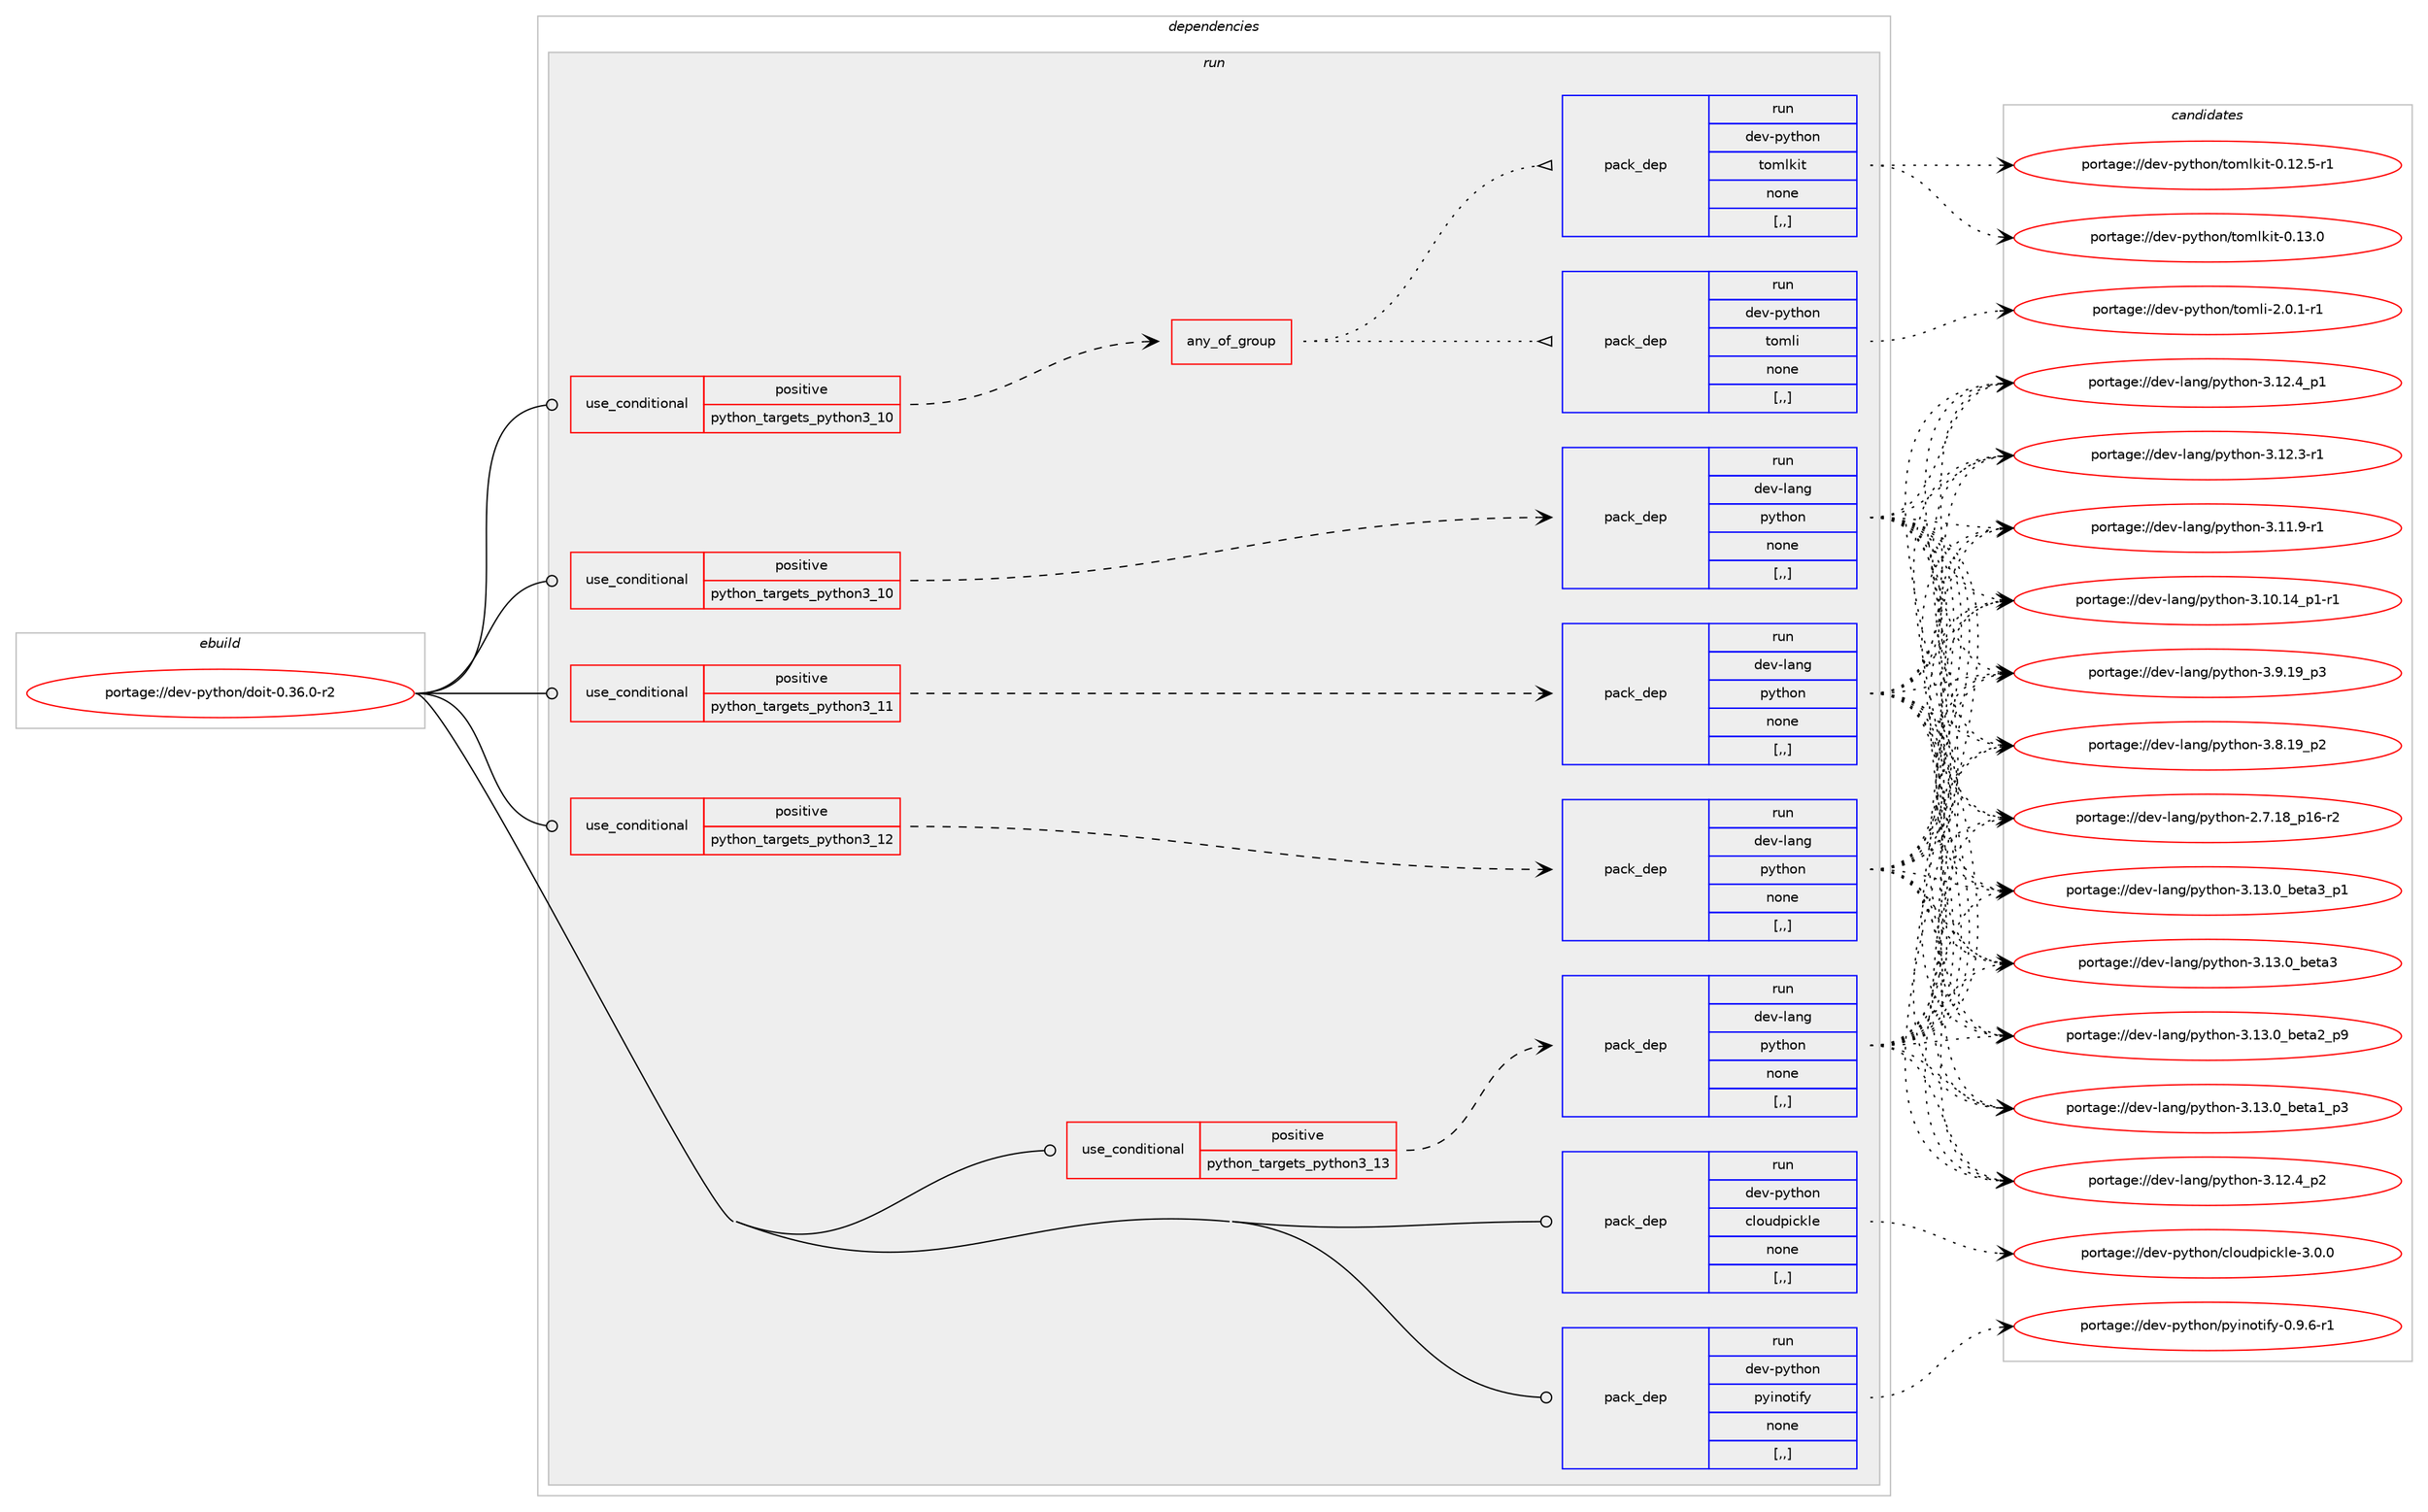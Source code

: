 digraph prolog {

# *************
# Graph options
# *************

newrank=true;
concentrate=true;
compound=true;
graph [rankdir=LR,fontname=Helvetica,fontsize=10,ranksep=1.5];#, ranksep=2.5, nodesep=0.2];
edge  [arrowhead=vee];
node  [fontname=Helvetica,fontsize=10];

# **********
# The ebuild
# **********

subgraph cluster_leftcol {
color=gray;
rank=same;
label=<<i>ebuild</i>>;
id [label="portage://dev-python/doit-0.36.0-r2", color=red, width=4, href="../dev-python/doit-0.36.0-r2.svg"];
}

# ****************
# The dependencies
# ****************

subgraph cluster_midcol {
color=gray;
label=<<i>dependencies</i>>;
subgraph cluster_compile {
fillcolor="#eeeeee";
style=filled;
label=<<i>compile</i>>;
}
subgraph cluster_compileandrun {
fillcolor="#eeeeee";
style=filled;
label=<<i>compile and run</i>>;
}
subgraph cluster_run {
fillcolor="#eeeeee";
style=filled;
label=<<i>run</i>>;
subgraph cond32100 {
dependency144416 [label=<<TABLE BORDER="0" CELLBORDER="1" CELLSPACING="0" CELLPADDING="4"><TR><TD ROWSPAN="3" CELLPADDING="10">use_conditional</TD></TR><TR><TD>positive</TD></TR><TR><TD>python_targets_python3_10</TD></TR></TABLE>>, shape=none, color=red];
subgraph any1082 {
dependency144417 [label=<<TABLE BORDER="0" CELLBORDER="1" CELLSPACING="0" CELLPADDING="4"><TR><TD CELLPADDING="10">any_of_group</TD></TR></TABLE>>, shape=none, color=red];subgraph pack111084 {
dependency144418 [label=<<TABLE BORDER="0" CELLBORDER="1" CELLSPACING="0" CELLPADDING="4" WIDTH="220"><TR><TD ROWSPAN="6" CELLPADDING="30">pack_dep</TD></TR><TR><TD WIDTH="110">run</TD></TR><TR><TD>dev-python</TD></TR><TR><TD>tomli</TD></TR><TR><TD>none</TD></TR><TR><TD>[,,]</TD></TR></TABLE>>, shape=none, color=blue];
}
dependency144417:e -> dependency144418:w [weight=20,style="dotted",arrowhead="oinv"];
subgraph pack111085 {
dependency144419 [label=<<TABLE BORDER="0" CELLBORDER="1" CELLSPACING="0" CELLPADDING="4" WIDTH="220"><TR><TD ROWSPAN="6" CELLPADDING="30">pack_dep</TD></TR><TR><TD WIDTH="110">run</TD></TR><TR><TD>dev-python</TD></TR><TR><TD>tomlkit</TD></TR><TR><TD>none</TD></TR><TR><TD>[,,]</TD></TR></TABLE>>, shape=none, color=blue];
}
dependency144417:e -> dependency144419:w [weight=20,style="dotted",arrowhead="oinv"];
}
dependency144416:e -> dependency144417:w [weight=20,style="dashed",arrowhead="vee"];
}
id:e -> dependency144416:w [weight=20,style="solid",arrowhead="odot"];
subgraph cond32101 {
dependency144420 [label=<<TABLE BORDER="0" CELLBORDER="1" CELLSPACING="0" CELLPADDING="4"><TR><TD ROWSPAN="3" CELLPADDING="10">use_conditional</TD></TR><TR><TD>positive</TD></TR><TR><TD>python_targets_python3_10</TD></TR></TABLE>>, shape=none, color=red];
subgraph pack111086 {
dependency144421 [label=<<TABLE BORDER="0" CELLBORDER="1" CELLSPACING="0" CELLPADDING="4" WIDTH="220"><TR><TD ROWSPAN="6" CELLPADDING="30">pack_dep</TD></TR><TR><TD WIDTH="110">run</TD></TR><TR><TD>dev-lang</TD></TR><TR><TD>python</TD></TR><TR><TD>none</TD></TR><TR><TD>[,,]</TD></TR></TABLE>>, shape=none, color=blue];
}
dependency144420:e -> dependency144421:w [weight=20,style="dashed",arrowhead="vee"];
}
id:e -> dependency144420:w [weight=20,style="solid",arrowhead="odot"];
subgraph cond32102 {
dependency144422 [label=<<TABLE BORDER="0" CELLBORDER="1" CELLSPACING="0" CELLPADDING="4"><TR><TD ROWSPAN="3" CELLPADDING="10">use_conditional</TD></TR><TR><TD>positive</TD></TR><TR><TD>python_targets_python3_11</TD></TR></TABLE>>, shape=none, color=red];
subgraph pack111087 {
dependency144423 [label=<<TABLE BORDER="0" CELLBORDER="1" CELLSPACING="0" CELLPADDING="4" WIDTH="220"><TR><TD ROWSPAN="6" CELLPADDING="30">pack_dep</TD></TR><TR><TD WIDTH="110">run</TD></TR><TR><TD>dev-lang</TD></TR><TR><TD>python</TD></TR><TR><TD>none</TD></TR><TR><TD>[,,]</TD></TR></TABLE>>, shape=none, color=blue];
}
dependency144422:e -> dependency144423:w [weight=20,style="dashed",arrowhead="vee"];
}
id:e -> dependency144422:w [weight=20,style="solid",arrowhead="odot"];
subgraph cond32103 {
dependency144424 [label=<<TABLE BORDER="0" CELLBORDER="1" CELLSPACING="0" CELLPADDING="4"><TR><TD ROWSPAN="3" CELLPADDING="10">use_conditional</TD></TR><TR><TD>positive</TD></TR><TR><TD>python_targets_python3_12</TD></TR></TABLE>>, shape=none, color=red];
subgraph pack111088 {
dependency144425 [label=<<TABLE BORDER="0" CELLBORDER="1" CELLSPACING="0" CELLPADDING="4" WIDTH="220"><TR><TD ROWSPAN="6" CELLPADDING="30">pack_dep</TD></TR><TR><TD WIDTH="110">run</TD></TR><TR><TD>dev-lang</TD></TR><TR><TD>python</TD></TR><TR><TD>none</TD></TR><TR><TD>[,,]</TD></TR></TABLE>>, shape=none, color=blue];
}
dependency144424:e -> dependency144425:w [weight=20,style="dashed",arrowhead="vee"];
}
id:e -> dependency144424:w [weight=20,style="solid",arrowhead="odot"];
subgraph cond32104 {
dependency144426 [label=<<TABLE BORDER="0" CELLBORDER="1" CELLSPACING="0" CELLPADDING="4"><TR><TD ROWSPAN="3" CELLPADDING="10">use_conditional</TD></TR><TR><TD>positive</TD></TR><TR><TD>python_targets_python3_13</TD></TR></TABLE>>, shape=none, color=red];
subgraph pack111089 {
dependency144427 [label=<<TABLE BORDER="0" CELLBORDER="1" CELLSPACING="0" CELLPADDING="4" WIDTH="220"><TR><TD ROWSPAN="6" CELLPADDING="30">pack_dep</TD></TR><TR><TD WIDTH="110">run</TD></TR><TR><TD>dev-lang</TD></TR><TR><TD>python</TD></TR><TR><TD>none</TD></TR><TR><TD>[,,]</TD></TR></TABLE>>, shape=none, color=blue];
}
dependency144426:e -> dependency144427:w [weight=20,style="dashed",arrowhead="vee"];
}
id:e -> dependency144426:w [weight=20,style="solid",arrowhead="odot"];
subgraph pack111090 {
dependency144428 [label=<<TABLE BORDER="0" CELLBORDER="1" CELLSPACING="0" CELLPADDING="4" WIDTH="220"><TR><TD ROWSPAN="6" CELLPADDING="30">pack_dep</TD></TR><TR><TD WIDTH="110">run</TD></TR><TR><TD>dev-python</TD></TR><TR><TD>cloudpickle</TD></TR><TR><TD>none</TD></TR><TR><TD>[,,]</TD></TR></TABLE>>, shape=none, color=blue];
}
id:e -> dependency144428:w [weight=20,style="solid",arrowhead="odot"];
subgraph pack111091 {
dependency144429 [label=<<TABLE BORDER="0" CELLBORDER="1" CELLSPACING="0" CELLPADDING="4" WIDTH="220"><TR><TD ROWSPAN="6" CELLPADDING="30">pack_dep</TD></TR><TR><TD WIDTH="110">run</TD></TR><TR><TD>dev-python</TD></TR><TR><TD>pyinotify</TD></TR><TR><TD>none</TD></TR><TR><TD>[,,]</TD></TR></TABLE>>, shape=none, color=blue];
}
id:e -> dependency144429:w [weight=20,style="solid",arrowhead="odot"];
}
}

# **************
# The candidates
# **************

subgraph cluster_choices {
rank=same;
color=gray;
label=<<i>candidates</i>>;

subgraph choice111084 {
color=black;
nodesep=1;
choice10010111845112121116104111110471161111091081054550464846494511449 [label="portage://dev-python/tomli-2.0.1-r1", color=red, width=4,href="../dev-python/tomli-2.0.1-r1.svg"];
dependency144418:e -> choice10010111845112121116104111110471161111091081054550464846494511449:w [style=dotted,weight="100"];
}
subgraph choice111085 {
color=black;
nodesep=1;
choice100101118451121211161041111104711611110910810710511645484649514648 [label="portage://dev-python/tomlkit-0.13.0", color=red, width=4,href="../dev-python/tomlkit-0.13.0.svg"];
choice1001011184511212111610411111047116111109108107105116454846495046534511449 [label="portage://dev-python/tomlkit-0.12.5-r1", color=red, width=4,href="../dev-python/tomlkit-0.12.5-r1.svg"];
dependency144419:e -> choice100101118451121211161041111104711611110910810710511645484649514648:w [style=dotted,weight="100"];
dependency144419:e -> choice1001011184511212111610411111047116111109108107105116454846495046534511449:w [style=dotted,weight="100"];
}
subgraph choice111086 {
color=black;
nodesep=1;
choice10010111845108971101034711212111610411111045514649514648959810111697519511249 [label="portage://dev-lang/python-3.13.0_beta3_p1", color=red, width=4,href="../dev-lang/python-3.13.0_beta3_p1.svg"];
choice1001011184510897110103471121211161041111104551464951464895981011169751 [label="portage://dev-lang/python-3.13.0_beta3", color=red, width=4,href="../dev-lang/python-3.13.0_beta3.svg"];
choice10010111845108971101034711212111610411111045514649514648959810111697509511257 [label="portage://dev-lang/python-3.13.0_beta2_p9", color=red, width=4,href="../dev-lang/python-3.13.0_beta2_p9.svg"];
choice10010111845108971101034711212111610411111045514649514648959810111697499511251 [label="portage://dev-lang/python-3.13.0_beta1_p3", color=red, width=4,href="../dev-lang/python-3.13.0_beta1_p3.svg"];
choice100101118451089711010347112121116104111110455146495046529511250 [label="portage://dev-lang/python-3.12.4_p2", color=red, width=4,href="../dev-lang/python-3.12.4_p2.svg"];
choice100101118451089711010347112121116104111110455146495046529511249 [label="portage://dev-lang/python-3.12.4_p1", color=red, width=4,href="../dev-lang/python-3.12.4_p1.svg"];
choice100101118451089711010347112121116104111110455146495046514511449 [label="portage://dev-lang/python-3.12.3-r1", color=red, width=4,href="../dev-lang/python-3.12.3-r1.svg"];
choice100101118451089711010347112121116104111110455146494946574511449 [label="portage://dev-lang/python-3.11.9-r1", color=red, width=4,href="../dev-lang/python-3.11.9-r1.svg"];
choice100101118451089711010347112121116104111110455146494846495295112494511449 [label="portage://dev-lang/python-3.10.14_p1-r1", color=red, width=4,href="../dev-lang/python-3.10.14_p1-r1.svg"];
choice100101118451089711010347112121116104111110455146574649579511251 [label="portage://dev-lang/python-3.9.19_p3", color=red, width=4,href="../dev-lang/python-3.9.19_p3.svg"];
choice100101118451089711010347112121116104111110455146564649579511250 [label="portage://dev-lang/python-3.8.19_p2", color=red, width=4,href="../dev-lang/python-3.8.19_p2.svg"];
choice100101118451089711010347112121116104111110455046554649569511249544511450 [label="portage://dev-lang/python-2.7.18_p16-r2", color=red, width=4,href="../dev-lang/python-2.7.18_p16-r2.svg"];
dependency144421:e -> choice10010111845108971101034711212111610411111045514649514648959810111697519511249:w [style=dotted,weight="100"];
dependency144421:e -> choice1001011184510897110103471121211161041111104551464951464895981011169751:w [style=dotted,weight="100"];
dependency144421:e -> choice10010111845108971101034711212111610411111045514649514648959810111697509511257:w [style=dotted,weight="100"];
dependency144421:e -> choice10010111845108971101034711212111610411111045514649514648959810111697499511251:w [style=dotted,weight="100"];
dependency144421:e -> choice100101118451089711010347112121116104111110455146495046529511250:w [style=dotted,weight="100"];
dependency144421:e -> choice100101118451089711010347112121116104111110455146495046529511249:w [style=dotted,weight="100"];
dependency144421:e -> choice100101118451089711010347112121116104111110455146495046514511449:w [style=dotted,weight="100"];
dependency144421:e -> choice100101118451089711010347112121116104111110455146494946574511449:w [style=dotted,weight="100"];
dependency144421:e -> choice100101118451089711010347112121116104111110455146494846495295112494511449:w [style=dotted,weight="100"];
dependency144421:e -> choice100101118451089711010347112121116104111110455146574649579511251:w [style=dotted,weight="100"];
dependency144421:e -> choice100101118451089711010347112121116104111110455146564649579511250:w [style=dotted,weight="100"];
dependency144421:e -> choice100101118451089711010347112121116104111110455046554649569511249544511450:w [style=dotted,weight="100"];
}
subgraph choice111087 {
color=black;
nodesep=1;
choice10010111845108971101034711212111610411111045514649514648959810111697519511249 [label="portage://dev-lang/python-3.13.0_beta3_p1", color=red, width=4,href="../dev-lang/python-3.13.0_beta3_p1.svg"];
choice1001011184510897110103471121211161041111104551464951464895981011169751 [label="portage://dev-lang/python-3.13.0_beta3", color=red, width=4,href="../dev-lang/python-3.13.0_beta3.svg"];
choice10010111845108971101034711212111610411111045514649514648959810111697509511257 [label="portage://dev-lang/python-3.13.0_beta2_p9", color=red, width=4,href="../dev-lang/python-3.13.0_beta2_p9.svg"];
choice10010111845108971101034711212111610411111045514649514648959810111697499511251 [label="portage://dev-lang/python-3.13.0_beta1_p3", color=red, width=4,href="../dev-lang/python-3.13.0_beta1_p3.svg"];
choice100101118451089711010347112121116104111110455146495046529511250 [label="portage://dev-lang/python-3.12.4_p2", color=red, width=4,href="../dev-lang/python-3.12.4_p2.svg"];
choice100101118451089711010347112121116104111110455146495046529511249 [label="portage://dev-lang/python-3.12.4_p1", color=red, width=4,href="../dev-lang/python-3.12.4_p1.svg"];
choice100101118451089711010347112121116104111110455146495046514511449 [label="portage://dev-lang/python-3.12.3-r1", color=red, width=4,href="../dev-lang/python-3.12.3-r1.svg"];
choice100101118451089711010347112121116104111110455146494946574511449 [label="portage://dev-lang/python-3.11.9-r1", color=red, width=4,href="../dev-lang/python-3.11.9-r1.svg"];
choice100101118451089711010347112121116104111110455146494846495295112494511449 [label="portage://dev-lang/python-3.10.14_p1-r1", color=red, width=4,href="../dev-lang/python-3.10.14_p1-r1.svg"];
choice100101118451089711010347112121116104111110455146574649579511251 [label="portage://dev-lang/python-3.9.19_p3", color=red, width=4,href="../dev-lang/python-3.9.19_p3.svg"];
choice100101118451089711010347112121116104111110455146564649579511250 [label="portage://dev-lang/python-3.8.19_p2", color=red, width=4,href="../dev-lang/python-3.8.19_p2.svg"];
choice100101118451089711010347112121116104111110455046554649569511249544511450 [label="portage://dev-lang/python-2.7.18_p16-r2", color=red, width=4,href="../dev-lang/python-2.7.18_p16-r2.svg"];
dependency144423:e -> choice10010111845108971101034711212111610411111045514649514648959810111697519511249:w [style=dotted,weight="100"];
dependency144423:e -> choice1001011184510897110103471121211161041111104551464951464895981011169751:w [style=dotted,weight="100"];
dependency144423:e -> choice10010111845108971101034711212111610411111045514649514648959810111697509511257:w [style=dotted,weight="100"];
dependency144423:e -> choice10010111845108971101034711212111610411111045514649514648959810111697499511251:w [style=dotted,weight="100"];
dependency144423:e -> choice100101118451089711010347112121116104111110455146495046529511250:w [style=dotted,weight="100"];
dependency144423:e -> choice100101118451089711010347112121116104111110455146495046529511249:w [style=dotted,weight="100"];
dependency144423:e -> choice100101118451089711010347112121116104111110455146495046514511449:w [style=dotted,weight="100"];
dependency144423:e -> choice100101118451089711010347112121116104111110455146494946574511449:w [style=dotted,weight="100"];
dependency144423:e -> choice100101118451089711010347112121116104111110455146494846495295112494511449:w [style=dotted,weight="100"];
dependency144423:e -> choice100101118451089711010347112121116104111110455146574649579511251:w [style=dotted,weight="100"];
dependency144423:e -> choice100101118451089711010347112121116104111110455146564649579511250:w [style=dotted,weight="100"];
dependency144423:e -> choice100101118451089711010347112121116104111110455046554649569511249544511450:w [style=dotted,weight="100"];
}
subgraph choice111088 {
color=black;
nodesep=1;
choice10010111845108971101034711212111610411111045514649514648959810111697519511249 [label="portage://dev-lang/python-3.13.0_beta3_p1", color=red, width=4,href="../dev-lang/python-3.13.0_beta3_p1.svg"];
choice1001011184510897110103471121211161041111104551464951464895981011169751 [label="portage://dev-lang/python-3.13.0_beta3", color=red, width=4,href="../dev-lang/python-3.13.0_beta3.svg"];
choice10010111845108971101034711212111610411111045514649514648959810111697509511257 [label="portage://dev-lang/python-3.13.0_beta2_p9", color=red, width=4,href="../dev-lang/python-3.13.0_beta2_p9.svg"];
choice10010111845108971101034711212111610411111045514649514648959810111697499511251 [label="portage://dev-lang/python-3.13.0_beta1_p3", color=red, width=4,href="../dev-lang/python-3.13.0_beta1_p3.svg"];
choice100101118451089711010347112121116104111110455146495046529511250 [label="portage://dev-lang/python-3.12.4_p2", color=red, width=4,href="../dev-lang/python-3.12.4_p2.svg"];
choice100101118451089711010347112121116104111110455146495046529511249 [label="portage://dev-lang/python-3.12.4_p1", color=red, width=4,href="../dev-lang/python-3.12.4_p1.svg"];
choice100101118451089711010347112121116104111110455146495046514511449 [label="portage://dev-lang/python-3.12.3-r1", color=red, width=4,href="../dev-lang/python-3.12.3-r1.svg"];
choice100101118451089711010347112121116104111110455146494946574511449 [label="portage://dev-lang/python-3.11.9-r1", color=red, width=4,href="../dev-lang/python-3.11.9-r1.svg"];
choice100101118451089711010347112121116104111110455146494846495295112494511449 [label="portage://dev-lang/python-3.10.14_p1-r1", color=red, width=4,href="../dev-lang/python-3.10.14_p1-r1.svg"];
choice100101118451089711010347112121116104111110455146574649579511251 [label="portage://dev-lang/python-3.9.19_p3", color=red, width=4,href="../dev-lang/python-3.9.19_p3.svg"];
choice100101118451089711010347112121116104111110455146564649579511250 [label="portage://dev-lang/python-3.8.19_p2", color=red, width=4,href="../dev-lang/python-3.8.19_p2.svg"];
choice100101118451089711010347112121116104111110455046554649569511249544511450 [label="portage://dev-lang/python-2.7.18_p16-r2", color=red, width=4,href="../dev-lang/python-2.7.18_p16-r2.svg"];
dependency144425:e -> choice10010111845108971101034711212111610411111045514649514648959810111697519511249:w [style=dotted,weight="100"];
dependency144425:e -> choice1001011184510897110103471121211161041111104551464951464895981011169751:w [style=dotted,weight="100"];
dependency144425:e -> choice10010111845108971101034711212111610411111045514649514648959810111697509511257:w [style=dotted,weight="100"];
dependency144425:e -> choice10010111845108971101034711212111610411111045514649514648959810111697499511251:w [style=dotted,weight="100"];
dependency144425:e -> choice100101118451089711010347112121116104111110455146495046529511250:w [style=dotted,weight="100"];
dependency144425:e -> choice100101118451089711010347112121116104111110455146495046529511249:w [style=dotted,weight="100"];
dependency144425:e -> choice100101118451089711010347112121116104111110455146495046514511449:w [style=dotted,weight="100"];
dependency144425:e -> choice100101118451089711010347112121116104111110455146494946574511449:w [style=dotted,weight="100"];
dependency144425:e -> choice100101118451089711010347112121116104111110455146494846495295112494511449:w [style=dotted,weight="100"];
dependency144425:e -> choice100101118451089711010347112121116104111110455146574649579511251:w [style=dotted,weight="100"];
dependency144425:e -> choice100101118451089711010347112121116104111110455146564649579511250:w [style=dotted,weight="100"];
dependency144425:e -> choice100101118451089711010347112121116104111110455046554649569511249544511450:w [style=dotted,weight="100"];
}
subgraph choice111089 {
color=black;
nodesep=1;
choice10010111845108971101034711212111610411111045514649514648959810111697519511249 [label="portage://dev-lang/python-3.13.0_beta3_p1", color=red, width=4,href="../dev-lang/python-3.13.0_beta3_p1.svg"];
choice1001011184510897110103471121211161041111104551464951464895981011169751 [label="portage://dev-lang/python-3.13.0_beta3", color=red, width=4,href="../dev-lang/python-3.13.0_beta3.svg"];
choice10010111845108971101034711212111610411111045514649514648959810111697509511257 [label="portage://dev-lang/python-3.13.0_beta2_p9", color=red, width=4,href="../dev-lang/python-3.13.0_beta2_p9.svg"];
choice10010111845108971101034711212111610411111045514649514648959810111697499511251 [label="portage://dev-lang/python-3.13.0_beta1_p3", color=red, width=4,href="../dev-lang/python-3.13.0_beta1_p3.svg"];
choice100101118451089711010347112121116104111110455146495046529511250 [label="portage://dev-lang/python-3.12.4_p2", color=red, width=4,href="../dev-lang/python-3.12.4_p2.svg"];
choice100101118451089711010347112121116104111110455146495046529511249 [label="portage://dev-lang/python-3.12.4_p1", color=red, width=4,href="../dev-lang/python-3.12.4_p1.svg"];
choice100101118451089711010347112121116104111110455146495046514511449 [label="portage://dev-lang/python-3.12.3-r1", color=red, width=4,href="../dev-lang/python-3.12.3-r1.svg"];
choice100101118451089711010347112121116104111110455146494946574511449 [label="portage://dev-lang/python-3.11.9-r1", color=red, width=4,href="../dev-lang/python-3.11.9-r1.svg"];
choice100101118451089711010347112121116104111110455146494846495295112494511449 [label="portage://dev-lang/python-3.10.14_p1-r1", color=red, width=4,href="../dev-lang/python-3.10.14_p1-r1.svg"];
choice100101118451089711010347112121116104111110455146574649579511251 [label="portage://dev-lang/python-3.9.19_p3", color=red, width=4,href="../dev-lang/python-3.9.19_p3.svg"];
choice100101118451089711010347112121116104111110455146564649579511250 [label="portage://dev-lang/python-3.8.19_p2", color=red, width=4,href="../dev-lang/python-3.8.19_p2.svg"];
choice100101118451089711010347112121116104111110455046554649569511249544511450 [label="portage://dev-lang/python-2.7.18_p16-r2", color=red, width=4,href="../dev-lang/python-2.7.18_p16-r2.svg"];
dependency144427:e -> choice10010111845108971101034711212111610411111045514649514648959810111697519511249:w [style=dotted,weight="100"];
dependency144427:e -> choice1001011184510897110103471121211161041111104551464951464895981011169751:w [style=dotted,weight="100"];
dependency144427:e -> choice10010111845108971101034711212111610411111045514649514648959810111697509511257:w [style=dotted,weight="100"];
dependency144427:e -> choice10010111845108971101034711212111610411111045514649514648959810111697499511251:w [style=dotted,weight="100"];
dependency144427:e -> choice100101118451089711010347112121116104111110455146495046529511250:w [style=dotted,weight="100"];
dependency144427:e -> choice100101118451089711010347112121116104111110455146495046529511249:w [style=dotted,weight="100"];
dependency144427:e -> choice100101118451089711010347112121116104111110455146495046514511449:w [style=dotted,weight="100"];
dependency144427:e -> choice100101118451089711010347112121116104111110455146494946574511449:w [style=dotted,weight="100"];
dependency144427:e -> choice100101118451089711010347112121116104111110455146494846495295112494511449:w [style=dotted,weight="100"];
dependency144427:e -> choice100101118451089711010347112121116104111110455146574649579511251:w [style=dotted,weight="100"];
dependency144427:e -> choice100101118451089711010347112121116104111110455146564649579511250:w [style=dotted,weight="100"];
dependency144427:e -> choice100101118451089711010347112121116104111110455046554649569511249544511450:w [style=dotted,weight="100"];
}
subgraph choice111090 {
color=black;
nodesep=1;
choice10010111845112121116104111110479910811111710011210599107108101455146484648 [label="portage://dev-python/cloudpickle-3.0.0", color=red, width=4,href="../dev-python/cloudpickle-3.0.0.svg"];
dependency144428:e -> choice10010111845112121116104111110479910811111710011210599107108101455146484648:w [style=dotted,weight="100"];
}
subgraph choice111091 {
color=black;
nodesep=1;
choice10010111845112121116104111110471121211051101111161051021214548465746544511449 [label="portage://dev-python/pyinotify-0.9.6-r1", color=red, width=4,href="../dev-python/pyinotify-0.9.6-r1.svg"];
dependency144429:e -> choice10010111845112121116104111110471121211051101111161051021214548465746544511449:w [style=dotted,weight="100"];
}
}

}
